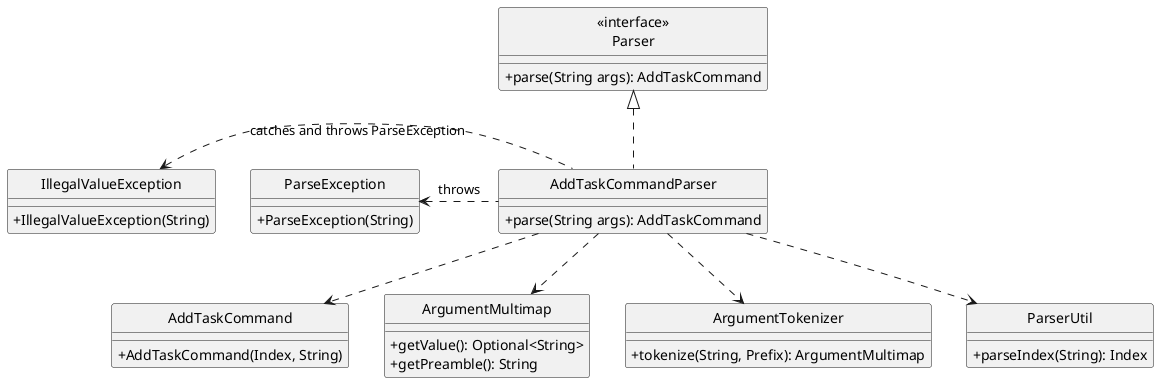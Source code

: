 @startuml
hide circle
skinparam classAttributeIconSize 0

Class "<<interface>>\nParser" as Parser {
  +parse(String args): AddTaskCommand
}

Class AddTaskCommandParser {
  +parse(String args): AddTaskCommand
}

Class AddTaskCommand {
  +AddTaskCommand(Index, String)
}

Class ArgumentMultimap {
  +getValue(): Optional<String>
  +getPreamble(): String
}

Class ArgumentTokenizer {
  +tokenize(String, Prefix): ArgumentMultimap
}

Class ParserUtil {
  +parseIndex(String): Index
}

Class ParseException {
  +ParseException(String)
}

Class IllegalValueException {
  +IllegalValueException(String)
}

AddTaskCommandParser .up.|> Parser
AddTaskCommandParser .down.> AddTaskCommand
AddTaskCommandParser .down.> ArgumentMultimap
AddTaskCommandParser .down.> ArgumentTokenizer
AddTaskCommandParser .down.> ParserUtil
AddTaskCommandParser .left.> ParseException : throws
AddTaskCommandParser .left.> IllegalValueException : catches and throws ParseException

@enduml
